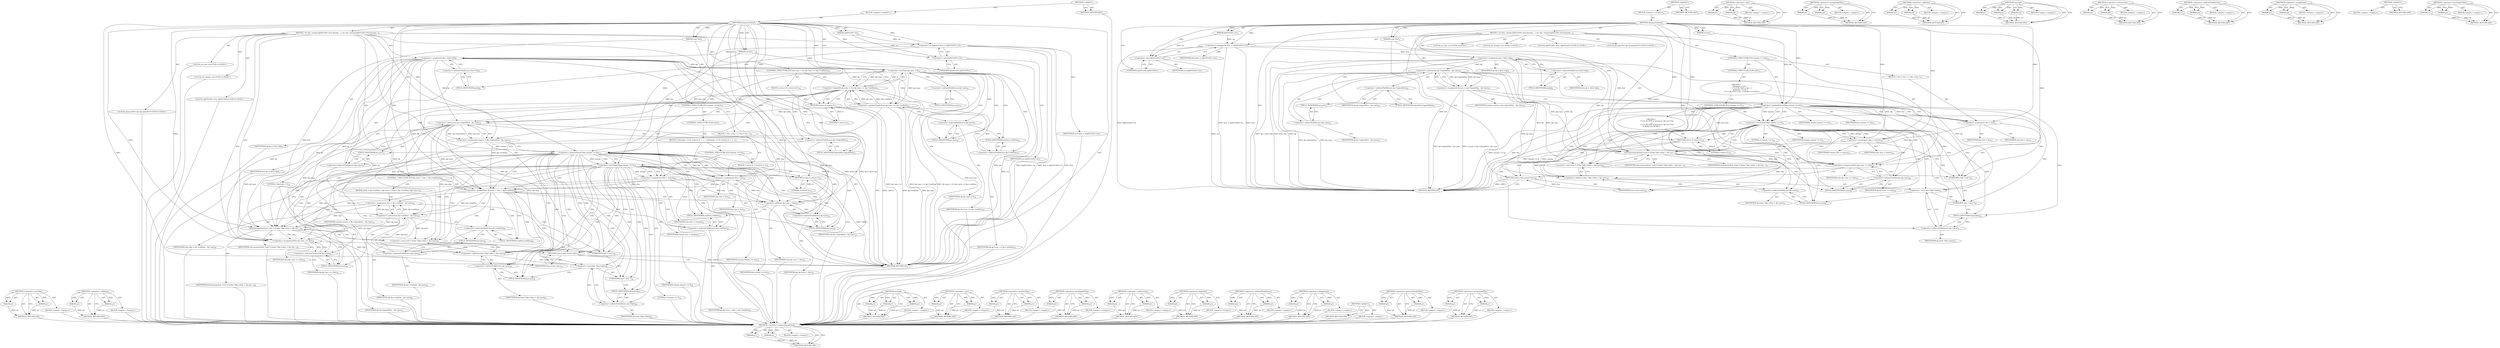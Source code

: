 digraph "&lt;operator&gt;.assignmentPlus" {
vulnerable_122 [label=<(METHOD,&lt;operator&gt;.greaterEqualsThan)>];
vulnerable_123 [label=<(PARAM,p1)>];
vulnerable_124 [label=<(PARAM,p2)>];
vulnerable_125 [label=<(BLOCK,&lt;empty&gt;,&lt;empty&gt;)>];
vulnerable_126 [label=<(METHOD_RETURN,ANY)>];
vulnerable_6 [label=<(METHOD,&lt;global&gt;)<SUB>1</SUB>>];
vulnerable_7 [label=<(BLOCK,&lt;empty&gt;,&lt;empty&gt;)<SUB>1</SUB>>];
vulnerable_8 [label=<(METHOD,dynamicGetbuf)<SUB>1</SUB>>];
vulnerable_9 [label=<(PARAM,gdIOCtxPtr ctx)<SUB>1</SUB>>];
vulnerable_10 [label=<(PARAM,void *buf)<SUB>1</SUB>>];
vulnerable_11 [label=<(PARAM,int len)<SUB>1</SUB>>];
vulnerable_12 [label=<(BLOCK,{
 	int rlen, remain;
	dpIOCtxPtr dctx;
	dynami...,{
 	int rlen, remain;
	dpIOCtxPtr dctx;
	dynami...)<SUB>2</SUB>>];
vulnerable_13 [label="<(LOCAL,int rlen: int)<SUB>3</SUB>>"];
vulnerable_14 [label="<(LOCAL,int remain: int)<SUB>3</SUB>>"];
vulnerable_15 [label="<(LOCAL,dpIOCtxPtr dctx: dpIOCtxPtr)<SUB>4</SUB>>"];
vulnerable_16 [label="<(LOCAL,dynamicPtr* dp: dynamicPtr*)<SUB>5</SUB>>"];
vulnerable_17 [label=<(&lt;operator&gt;.assignment,dctx = (dpIOCtxPtr) ctx)<SUB>7</SUB>>];
vulnerable_18 [label=<(IDENTIFIER,dctx,dctx = (dpIOCtxPtr) ctx)<SUB>7</SUB>>];
vulnerable_19 [label=<(&lt;operator&gt;.cast,(dpIOCtxPtr) ctx)<SUB>7</SUB>>];
vulnerable_20 [label=<(UNKNOWN,dpIOCtxPtr,dpIOCtxPtr)<SUB>7</SUB>>];
vulnerable_21 [label=<(IDENTIFIER,ctx,(dpIOCtxPtr) ctx)<SUB>7</SUB>>];
vulnerable_22 [label=<(&lt;operator&gt;.assignment,dp = dctx-&gt;dp)<SUB>8</SUB>>];
vulnerable_23 [label=<(IDENTIFIER,dp,dp = dctx-&gt;dp)<SUB>8</SUB>>];
vulnerable_24 [label=<(&lt;operator&gt;.indirectFieldAccess,dctx-&gt;dp)<SUB>8</SUB>>];
vulnerable_25 [label=<(IDENTIFIER,dctx,dp = dctx-&gt;dp)<SUB>8</SUB>>];
vulnerable_26 [label=<(FIELD_IDENTIFIER,dp,dp)<SUB>8</SUB>>];
vulnerable_27 [label=<(&lt;operator&gt;.assignment,remain = dp-&gt;logicalSize - dp-&gt;pos)<SUB>10</SUB>>];
vulnerable_28 [label=<(IDENTIFIER,remain,remain = dp-&gt;logicalSize - dp-&gt;pos)<SUB>10</SUB>>];
vulnerable_29 [label=<(&lt;operator&gt;.subtraction,dp-&gt;logicalSize - dp-&gt;pos)<SUB>10</SUB>>];
vulnerable_30 [label=<(&lt;operator&gt;.indirectFieldAccess,dp-&gt;logicalSize)<SUB>10</SUB>>];
vulnerable_31 [label=<(IDENTIFIER,dp,dp-&gt;logicalSize - dp-&gt;pos)<SUB>10</SUB>>];
vulnerable_32 [label=<(FIELD_IDENTIFIER,logicalSize,logicalSize)<SUB>10</SUB>>];
vulnerable_33 [label=<(&lt;operator&gt;.indirectFieldAccess,dp-&gt;pos)<SUB>10</SUB>>];
vulnerable_34 [label=<(IDENTIFIER,dp,dp-&gt;logicalSize - dp-&gt;pos)<SUB>10</SUB>>];
vulnerable_35 [label=<(FIELD_IDENTIFIER,pos,pos)<SUB>10</SUB>>];
vulnerable_36 [label=<(CONTROL_STRUCTURE,IF,if (remain &gt;= len))<SUB>11</SUB>>];
vulnerable_37 [label=<(&lt;operator&gt;.greaterEqualsThan,remain &gt;= len)<SUB>11</SUB>>];
vulnerable_38 [label=<(IDENTIFIER,remain,remain &gt;= len)<SUB>11</SUB>>];
vulnerable_39 [label=<(IDENTIFIER,len,remain &gt;= len)<SUB>11</SUB>>];
vulnerable_40 [label=<(BLOCK,{
 		rlen = len;
 	},{
 		rlen = len;
 	})<SUB>11</SUB>>];
vulnerable_41 [label=<(&lt;operator&gt;.assignment,rlen = len)<SUB>12</SUB>>];
vulnerable_42 [label=<(IDENTIFIER,rlen,rlen = len)<SUB>12</SUB>>];
vulnerable_43 [label=<(IDENTIFIER,len,rlen = len)<SUB>12</SUB>>];
vulnerable_44 [label=<(CONTROL_STRUCTURE,ELSE,else)<SUB>13</SUB>>];
vulnerable_45 [label="<(BLOCK,{
 		if(remain &lt;= 0) {
			/* 2.0.34: EOF is inc...,{
 		if(remain &lt;= 0) {
			/* 2.0.34: EOF is inc...)<SUB>13</SUB>>"];
vulnerable_46 [label=<(CONTROL_STRUCTURE,IF,if (remain &lt;= 0))<SUB>14</SUB>>];
vulnerable_47 [label=<(&lt;operator&gt;.lessEqualsThan,remain &lt;= 0)<SUB>14</SUB>>];
vulnerable_48 [label=<(IDENTIFIER,remain,remain &lt;= 0)<SUB>14</SUB>>];
vulnerable_49 [label=<(LITERAL,0,remain &lt;= 0)<SUB>14</SUB>>];
vulnerable_50 [label="<(BLOCK,{
			/* 2.0.34: EOF is incorrect. We use 0 for
...,{
			/* 2.0.34: EOF is incorrect. We use 0 for
...)<SUB>14</SUB>>"];
vulnerable_51 [label=<(RETURN,return 0;,return 0;)<SUB>19</SUB>>];
vulnerable_52 [label=<(LITERAL,0,return 0;)<SUB>19</SUB>>];
vulnerable_53 [label=<(&lt;operator&gt;.assignment,rlen = remain)<SUB>22</SUB>>];
vulnerable_54 [label=<(IDENTIFIER,rlen,rlen = remain)<SUB>22</SUB>>];
vulnerable_55 [label=<(IDENTIFIER,remain,rlen = remain)<SUB>22</SUB>>];
vulnerable_56 [label=<(memcpy,memcpy(buf, (void *) ((char *)dp-&gt;data + dp-&gt;po...)<SUB>25</SUB>>];
vulnerable_57 [label=<(IDENTIFIER,buf,memcpy(buf, (void *) ((char *)dp-&gt;data + dp-&gt;po...)<SUB>25</SUB>>];
vulnerable_58 [label=<(&lt;operator&gt;.cast,(void *) ((char *)dp-&gt;data + dp-&gt;pos))<SUB>25</SUB>>];
vulnerable_59 [label=<(UNKNOWN,void *,void *)<SUB>25</SUB>>];
vulnerable_60 [label=<(&lt;operator&gt;.addition,(char *)dp-&gt;data + dp-&gt;pos)<SUB>25</SUB>>];
vulnerable_61 [label=<(&lt;operator&gt;.cast,(char *)dp-&gt;data)<SUB>25</SUB>>];
vulnerable_62 [label=<(UNKNOWN,char *,char *)<SUB>25</SUB>>];
vulnerable_63 [label=<(&lt;operator&gt;.indirectFieldAccess,dp-&gt;data)<SUB>25</SUB>>];
vulnerable_64 [label=<(IDENTIFIER,dp,(char *)dp-&gt;data)<SUB>25</SUB>>];
vulnerable_65 [label=<(FIELD_IDENTIFIER,data,data)<SUB>25</SUB>>];
vulnerable_66 [label=<(&lt;operator&gt;.indirectFieldAccess,dp-&gt;pos)<SUB>25</SUB>>];
vulnerable_67 [label=<(IDENTIFIER,dp,(char *)dp-&gt;data + dp-&gt;pos)<SUB>25</SUB>>];
vulnerable_68 [label=<(FIELD_IDENTIFIER,pos,pos)<SUB>25</SUB>>];
vulnerable_69 [label=<(IDENTIFIER,rlen,memcpy(buf, (void *) ((char *)dp-&gt;data + dp-&gt;po...)<SUB>25</SUB>>];
vulnerable_70 [label=<(&lt;operator&gt;.assignmentPlus,dp-&gt;pos += rlen)<SUB>26</SUB>>];
vulnerable_71 [label=<(&lt;operator&gt;.indirectFieldAccess,dp-&gt;pos)<SUB>26</SUB>>];
vulnerable_72 [label=<(IDENTIFIER,dp,dp-&gt;pos += rlen)<SUB>26</SUB>>];
vulnerable_73 [label=<(FIELD_IDENTIFIER,pos,pos)<SUB>26</SUB>>];
vulnerable_74 [label=<(IDENTIFIER,rlen,dp-&gt;pos += rlen)<SUB>26</SUB>>];
vulnerable_75 [label=<(RETURN,return rlen;,return rlen;)<SUB>28</SUB>>];
vulnerable_76 [label=<(IDENTIFIER,rlen,return rlen;)<SUB>28</SUB>>];
vulnerable_77 [label=<(METHOD_RETURN,int)<SUB>1</SUB>>];
vulnerable_79 [label=<(METHOD_RETURN,ANY)<SUB>1</SUB>>];
vulnerable_107 [label=<(METHOD,&lt;operator&gt;.cast)>];
vulnerable_108 [label=<(PARAM,p1)>];
vulnerable_109 [label=<(PARAM,p2)>];
vulnerable_110 [label=<(BLOCK,&lt;empty&gt;,&lt;empty&gt;)>];
vulnerable_111 [label=<(METHOD_RETURN,ANY)>];
vulnerable_143 [label=<(METHOD,&lt;operator&gt;.assignmentPlus)>];
vulnerable_144 [label=<(PARAM,p1)>];
vulnerable_145 [label=<(PARAM,p2)>];
vulnerable_146 [label=<(BLOCK,&lt;empty&gt;,&lt;empty&gt;)>];
vulnerable_147 [label=<(METHOD_RETURN,ANY)>];
vulnerable_138 [label=<(METHOD,&lt;operator&gt;.addition)>];
vulnerable_139 [label=<(PARAM,p1)>];
vulnerable_140 [label=<(PARAM,p2)>];
vulnerable_141 [label=<(BLOCK,&lt;empty&gt;,&lt;empty&gt;)>];
vulnerable_142 [label=<(METHOD_RETURN,ANY)>];
vulnerable_132 [label=<(METHOD,memcpy)>];
vulnerable_133 [label=<(PARAM,p1)>];
vulnerable_134 [label=<(PARAM,p2)>];
vulnerable_135 [label=<(PARAM,p3)>];
vulnerable_136 [label=<(BLOCK,&lt;empty&gt;,&lt;empty&gt;)>];
vulnerable_137 [label=<(METHOD_RETURN,ANY)>];
vulnerable_117 [label=<(METHOD,&lt;operator&gt;.subtraction)>];
vulnerable_118 [label=<(PARAM,p1)>];
vulnerable_119 [label=<(PARAM,p2)>];
vulnerable_120 [label=<(BLOCK,&lt;empty&gt;,&lt;empty&gt;)>];
vulnerable_121 [label=<(METHOD_RETURN,ANY)>];
vulnerable_112 [label=<(METHOD,&lt;operator&gt;.indirectFieldAccess)>];
vulnerable_113 [label=<(PARAM,p1)>];
vulnerable_114 [label=<(PARAM,p2)>];
vulnerable_115 [label=<(BLOCK,&lt;empty&gt;,&lt;empty&gt;)>];
vulnerable_116 [label=<(METHOD_RETURN,ANY)>];
vulnerable_102 [label=<(METHOD,&lt;operator&gt;.assignment)>];
vulnerable_103 [label=<(PARAM,p1)>];
vulnerable_104 [label=<(PARAM,p2)>];
vulnerable_105 [label=<(BLOCK,&lt;empty&gt;,&lt;empty&gt;)>];
vulnerable_106 [label=<(METHOD_RETURN,ANY)>];
vulnerable_96 [label=<(METHOD,&lt;global&gt;)<SUB>1</SUB>>];
vulnerable_97 [label=<(BLOCK,&lt;empty&gt;,&lt;empty&gt;)>];
vulnerable_98 [label=<(METHOD_RETURN,ANY)>];
vulnerable_127 [label=<(METHOD,&lt;operator&gt;.lessEqualsThan)>];
vulnerable_128 [label=<(PARAM,p1)>];
vulnerable_129 [label=<(PARAM,p2)>];
vulnerable_130 [label=<(BLOCK,&lt;empty&gt;,&lt;empty&gt;)>];
vulnerable_131 [label=<(METHOD_RETURN,ANY)>];
fixed_159 [label=<(METHOD,&lt;operator&gt;.lessThan)>];
fixed_160 [label=<(PARAM,p1)>];
fixed_161 [label=<(PARAM,p2)>];
fixed_162 [label=<(BLOCK,&lt;empty&gt;,&lt;empty&gt;)>];
fixed_163 [label=<(METHOD_RETURN,ANY)>];
fixed_184 [label=<(METHOD,&lt;operator&gt;.addition)>];
fixed_185 [label=<(PARAM,p1)>];
fixed_186 [label=<(PARAM,p2)>];
fixed_187 [label=<(BLOCK,&lt;empty&gt;,&lt;empty&gt;)>];
fixed_188 [label=<(METHOD_RETURN,ANY)>];
fixed_6 [label=<(METHOD,&lt;global&gt;)<SUB>1</SUB>>];
fixed_7 [label=<(BLOCK,&lt;empty&gt;,&lt;empty&gt;)<SUB>1</SUB>>];
fixed_8 [label=<(METHOD,dynamicGetbuf)<SUB>1</SUB>>];
fixed_9 [label=<(PARAM,gdIOCtxPtr ctx)<SUB>1</SUB>>];
fixed_10 [label=<(PARAM,void *buf)<SUB>1</SUB>>];
fixed_11 [label=<(PARAM,int len)<SUB>1</SUB>>];
fixed_12 [label=<(BLOCK,{
 	int rlen, remain;
	dpIOCtxPtr dctx;
	dynami...,{
 	int rlen, remain;
	dpIOCtxPtr dctx;
	dynami...)<SUB>2</SUB>>];
fixed_13 [label="<(LOCAL,int rlen: int)<SUB>3</SUB>>"];
fixed_14 [label="<(LOCAL,int remain: int)<SUB>3</SUB>>"];
fixed_15 [label="<(LOCAL,dpIOCtxPtr dctx: dpIOCtxPtr)<SUB>4</SUB>>"];
fixed_16 [label="<(LOCAL,dynamicPtr* dp: dynamicPtr*)<SUB>5</SUB>>"];
fixed_17 [label=<(&lt;operator&gt;.assignment,dctx = (dpIOCtxPtr) ctx)<SUB>7</SUB>>];
fixed_18 [label=<(IDENTIFIER,dctx,dctx = (dpIOCtxPtr) ctx)<SUB>7</SUB>>];
fixed_19 [label=<(&lt;operator&gt;.cast,(dpIOCtxPtr) ctx)<SUB>7</SUB>>];
fixed_20 [label=<(UNKNOWN,dpIOCtxPtr,dpIOCtxPtr)<SUB>7</SUB>>];
fixed_21 [label=<(IDENTIFIER,ctx,(dpIOCtxPtr) ctx)<SUB>7</SUB>>];
fixed_22 [label=<(&lt;operator&gt;.assignment,dp = dctx-&gt;dp)<SUB>8</SUB>>];
fixed_23 [label=<(IDENTIFIER,dp,dp = dctx-&gt;dp)<SUB>8</SUB>>];
fixed_24 [label=<(&lt;operator&gt;.indirectFieldAccess,dctx-&gt;dp)<SUB>8</SUB>>];
fixed_25 [label=<(IDENTIFIER,dctx,dp = dctx-&gt;dp)<SUB>8</SUB>>];
fixed_26 [label=<(FIELD_IDENTIFIER,dp,dp)<SUB>8</SUB>>];
fixed_27 [label=<(CONTROL_STRUCTURE,IF,if (dp-&gt;pos &lt; 0 || dp-&gt;pos &gt;= dp-&gt;realSize))<SUB>10</SUB>>];
fixed_28 [label=<(&lt;operator&gt;.logicalOr,dp-&gt;pos &lt; 0 || dp-&gt;pos &gt;= dp-&gt;realSize)<SUB>10</SUB>>];
fixed_29 [label=<(&lt;operator&gt;.lessThan,dp-&gt;pos &lt; 0)<SUB>10</SUB>>];
fixed_30 [label=<(&lt;operator&gt;.indirectFieldAccess,dp-&gt;pos)<SUB>10</SUB>>];
fixed_31 [label=<(IDENTIFIER,dp,dp-&gt;pos &lt; 0)<SUB>10</SUB>>];
fixed_32 [label=<(FIELD_IDENTIFIER,pos,pos)<SUB>10</SUB>>];
fixed_33 [label=<(LITERAL,0,dp-&gt;pos &lt; 0)<SUB>10</SUB>>];
fixed_34 [label=<(&lt;operator&gt;.greaterEqualsThan,dp-&gt;pos &gt;= dp-&gt;realSize)<SUB>10</SUB>>];
fixed_35 [label=<(&lt;operator&gt;.indirectFieldAccess,dp-&gt;pos)<SUB>10</SUB>>];
fixed_36 [label=<(IDENTIFIER,dp,dp-&gt;pos &gt;= dp-&gt;realSize)<SUB>10</SUB>>];
fixed_37 [label=<(FIELD_IDENTIFIER,pos,pos)<SUB>10</SUB>>];
fixed_38 [label=<(&lt;operator&gt;.indirectFieldAccess,dp-&gt;realSize)<SUB>10</SUB>>];
fixed_39 [label=<(IDENTIFIER,dp,dp-&gt;pos &gt;= dp-&gt;realSize)<SUB>10</SUB>>];
fixed_40 [label=<(FIELD_IDENTIFIER,realSize,realSize)<SUB>10</SUB>>];
fixed_41 [label=<(BLOCK,{
		return 0;
	},{
		return 0;
	})<SUB>10</SUB>>];
fixed_42 [label=<(RETURN,return 0;,return 0;)<SUB>11</SUB>>];
fixed_43 [label=<(LITERAL,0,return 0;)<SUB>11</SUB>>];
fixed_44 [label=<(&lt;operator&gt;.assignment,remain = dp-&gt;logicalSize - dp-&gt;pos)<SUB>14</SUB>>];
fixed_45 [label=<(IDENTIFIER,remain,remain = dp-&gt;logicalSize - dp-&gt;pos)<SUB>14</SUB>>];
fixed_46 [label=<(&lt;operator&gt;.subtraction,dp-&gt;logicalSize - dp-&gt;pos)<SUB>14</SUB>>];
fixed_47 [label=<(&lt;operator&gt;.indirectFieldAccess,dp-&gt;logicalSize)<SUB>14</SUB>>];
fixed_48 [label=<(IDENTIFIER,dp,dp-&gt;logicalSize - dp-&gt;pos)<SUB>14</SUB>>];
fixed_49 [label=<(FIELD_IDENTIFIER,logicalSize,logicalSize)<SUB>14</SUB>>];
fixed_50 [label=<(&lt;operator&gt;.indirectFieldAccess,dp-&gt;pos)<SUB>14</SUB>>];
fixed_51 [label=<(IDENTIFIER,dp,dp-&gt;logicalSize - dp-&gt;pos)<SUB>14</SUB>>];
fixed_52 [label=<(FIELD_IDENTIFIER,pos,pos)<SUB>14</SUB>>];
fixed_53 [label=<(CONTROL_STRUCTURE,IF,if (remain &gt;= len))<SUB>15</SUB>>];
fixed_54 [label=<(&lt;operator&gt;.greaterEqualsThan,remain &gt;= len)<SUB>15</SUB>>];
fixed_55 [label=<(IDENTIFIER,remain,remain &gt;= len)<SUB>15</SUB>>];
fixed_56 [label=<(IDENTIFIER,len,remain &gt;= len)<SUB>15</SUB>>];
fixed_57 [label=<(BLOCK,{
 		rlen = len;
 	},{
 		rlen = len;
 	})<SUB>15</SUB>>];
fixed_58 [label=<(&lt;operator&gt;.assignment,rlen = len)<SUB>16</SUB>>];
fixed_59 [label=<(IDENTIFIER,rlen,rlen = len)<SUB>16</SUB>>];
fixed_60 [label=<(IDENTIFIER,len,rlen = len)<SUB>16</SUB>>];
fixed_61 [label=<(CONTROL_STRUCTURE,ELSE,else)<SUB>17</SUB>>];
fixed_62 [label=<(BLOCK,{
 		if(remain &lt;= 0) {
			return 0;
 		}
 
 		r...,{
 		if(remain &lt;= 0) {
			return 0;
 		}
 
 		r...)<SUB>17</SUB>>];
fixed_63 [label=<(CONTROL_STRUCTURE,IF,if (remain &lt;= 0))<SUB>18</SUB>>];
fixed_64 [label=<(&lt;operator&gt;.lessEqualsThan,remain &lt;= 0)<SUB>18</SUB>>];
fixed_65 [label=<(IDENTIFIER,remain,remain &lt;= 0)<SUB>18</SUB>>];
fixed_66 [label=<(LITERAL,0,remain &lt;= 0)<SUB>18</SUB>>];
fixed_67 [label=<(BLOCK,{
			return 0;
 		},{
			return 0;
 		})<SUB>18</SUB>>];
fixed_68 [label=<(RETURN,return 0;,return 0;)<SUB>19</SUB>>];
fixed_69 [label=<(LITERAL,0,return 0;)<SUB>19</SUB>>];
fixed_70 [label=<(&lt;operator&gt;.assignment,rlen = remain)<SUB>22</SUB>>];
fixed_71 [label=<(IDENTIFIER,rlen,rlen = remain)<SUB>22</SUB>>];
fixed_72 [label=<(IDENTIFIER,remain,rlen = remain)<SUB>22</SUB>>];
fixed_73 [label=<(CONTROL_STRUCTURE,IF,if (dp-&gt;pos + rlen &gt; dp-&gt;realSize))<SUB>25</SUB>>];
fixed_74 [label=<(&lt;operator&gt;.greaterThan,dp-&gt;pos + rlen &gt; dp-&gt;realSize)<SUB>25</SUB>>];
fixed_75 [label=<(&lt;operator&gt;.addition,dp-&gt;pos + rlen)<SUB>25</SUB>>];
fixed_76 [label=<(&lt;operator&gt;.indirectFieldAccess,dp-&gt;pos)<SUB>25</SUB>>];
fixed_77 [label=<(IDENTIFIER,dp,dp-&gt;pos + rlen)<SUB>25</SUB>>];
fixed_78 [label=<(FIELD_IDENTIFIER,pos,pos)<SUB>25</SUB>>];
fixed_79 [label=<(IDENTIFIER,rlen,dp-&gt;pos + rlen)<SUB>25</SUB>>];
fixed_80 [label=<(&lt;operator&gt;.indirectFieldAccess,dp-&gt;realSize)<SUB>25</SUB>>];
fixed_81 [label=<(IDENTIFIER,dp,dp-&gt;pos + rlen &gt; dp-&gt;realSize)<SUB>25</SUB>>];
fixed_82 [label=<(FIELD_IDENTIFIER,realSize,realSize)<SUB>25</SUB>>];
fixed_83 [label=<(BLOCK,{
		rlen = dp-&gt;realSize - dp-&gt;pos;
	},{
		rlen = dp-&gt;realSize - dp-&gt;pos;
	})<SUB>25</SUB>>];
fixed_84 [label=<(&lt;operator&gt;.assignment,rlen = dp-&gt;realSize - dp-&gt;pos)<SUB>26</SUB>>];
fixed_85 [label=<(IDENTIFIER,rlen,rlen = dp-&gt;realSize - dp-&gt;pos)<SUB>26</SUB>>];
fixed_86 [label=<(&lt;operator&gt;.subtraction,dp-&gt;realSize - dp-&gt;pos)<SUB>26</SUB>>];
fixed_87 [label=<(&lt;operator&gt;.indirectFieldAccess,dp-&gt;realSize)<SUB>26</SUB>>];
fixed_88 [label=<(IDENTIFIER,dp,dp-&gt;realSize - dp-&gt;pos)<SUB>26</SUB>>];
fixed_89 [label=<(FIELD_IDENTIFIER,realSize,realSize)<SUB>26</SUB>>];
fixed_90 [label=<(&lt;operator&gt;.indirectFieldAccess,dp-&gt;pos)<SUB>26</SUB>>];
fixed_91 [label=<(IDENTIFIER,dp,dp-&gt;realSize - dp-&gt;pos)<SUB>26</SUB>>];
fixed_92 [label=<(FIELD_IDENTIFIER,pos,pos)<SUB>26</SUB>>];
fixed_93 [label=<(memcpy,memcpy(buf, (void *) ((char *)dp-&gt;data + dp-&gt;po...)<SUB>29</SUB>>];
fixed_94 [label=<(IDENTIFIER,buf,memcpy(buf, (void *) ((char *)dp-&gt;data + dp-&gt;po...)<SUB>29</SUB>>];
fixed_95 [label=<(&lt;operator&gt;.cast,(void *) ((char *)dp-&gt;data + dp-&gt;pos))<SUB>29</SUB>>];
fixed_96 [label=<(UNKNOWN,void *,void *)<SUB>29</SUB>>];
fixed_97 [label=<(&lt;operator&gt;.addition,(char *)dp-&gt;data + dp-&gt;pos)<SUB>29</SUB>>];
fixed_98 [label=<(&lt;operator&gt;.cast,(char *)dp-&gt;data)<SUB>29</SUB>>];
fixed_99 [label=<(UNKNOWN,char *,char *)<SUB>29</SUB>>];
fixed_100 [label=<(&lt;operator&gt;.indirectFieldAccess,dp-&gt;data)<SUB>29</SUB>>];
fixed_101 [label=<(IDENTIFIER,dp,(char *)dp-&gt;data)<SUB>29</SUB>>];
fixed_102 [label=<(FIELD_IDENTIFIER,data,data)<SUB>29</SUB>>];
fixed_103 [label=<(&lt;operator&gt;.indirectFieldAccess,dp-&gt;pos)<SUB>29</SUB>>];
fixed_104 [label=<(IDENTIFIER,dp,(char *)dp-&gt;data + dp-&gt;pos)<SUB>29</SUB>>];
fixed_105 [label=<(FIELD_IDENTIFIER,pos,pos)<SUB>29</SUB>>];
fixed_106 [label=<(IDENTIFIER,rlen,memcpy(buf, (void *) ((char *)dp-&gt;data + dp-&gt;po...)<SUB>29</SUB>>];
fixed_107 [label=<(&lt;operator&gt;.assignmentPlus,dp-&gt;pos += rlen)<SUB>30</SUB>>];
fixed_108 [label=<(&lt;operator&gt;.indirectFieldAccess,dp-&gt;pos)<SUB>30</SUB>>];
fixed_109 [label=<(IDENTIFIER,dp,dp-&gt;pos += rlen)<SUB>30</SUB>>];
fixed_110 [label=<(FIELD_IDENTIFIER,pos,pos)<SUB>30</SUB>>];
fixed_111 [label=<(IDENTIFIER,rlen,dp-&gt;pos += rlen)<SUB>30</SUB>>];
fixed_112 [label=<(RETURN,return rlen;,return rlen;)<SUB>32</SUB>>];
fixed_113 [label=<(IDENTIFIER,rlen,return rlen;)<SUB>32</SUB>>];
fixed_114 [label=<(METHOD_RETURN,int)<SUB>1</SUB>>];
fixed_116 [label=<(METHOD_RETURN,ANY)<SUB>1</SUB>>];
fixed_189 [label=<(METHOD,memcpy)>];
fixed_190 [label=<(PARAM,p1)>];
fixed_191 [label=<(PARAM,p2)>];
fixed_192 [label=<(PARAM,p3)>];
fixed_193 [label=<(BLOCK,&lt;empty&gt;,&lt;empty&gt;)>];
fixed_194 [label=<(METHOD_RETURN,ANY)>];
fixed_144 [label=<(METHOD,&lt;operator&gt;.cast)>];
fixed_145 [label=<(PARAM,p1)>];
fixed_146 [label=<(PARAM,p2)>];
fixed_147 [label=<(BLOCK,&lt;empty&gt;,&lt;empty&gt;)>];
fixed_148 [label=<(METHOD_RETURN,ANY)>];
fixed_179 [label=<(METHOD,&lt;operator&gt;.greaterThan)>];
fixed_180 [label=<(PARAM,p1)>];
fixed_181 [label=<(PARAM,p2)>];
fixed_182 [label=<(BLOCK,&lt;empty&gt;,&lt;empty&gt;)>];
fixed_183 [label=<(METHOD_RETURN,ANY)>];
fixed_174 [label=<(METHOD,&lt;operator&gt;.lessEqualsThan)>];
fixed_175 [label=<(PARAM,p1)>];
fixed_176 [label=<(PARAM,p2)>];
fixed_177 [label=<(BLOCK,&lt;empty&gt;,&lt;empty&gt;)>];
fixed_178 [label=<(METHOD_RETURN,ANY)>];
fixed_169 [label=<(METHOD,&lt;operator&gt;.subtraction)>];
fixed_170 [label=<(PARAM,p1)>];
fixed_171 [label=<(PARAM,p2)>];
fixed_172 [label=<(BLOCK,&lt;empty&gt;,&lt;empty&gt;)>];
fixed_173 [label=<(METHOD_RETURN,ANY)>];
fixed_154 [label=<(METHOD,&lt;operator&gt;.logicalOr)>];
fixed_155 [label=<(PARAM,p1)>];
fixed_156 [label=<(PARAM,p2)>];
fixed_157 [label=<(BLOCK,&lt;empty&gt;,&lt;empty&gt;)>];
fixed_158 [label=<(METHOD_RETURN,ANY)>];
fixed_149 [label=<(METHOD,&lt;operator&gt;.indirectFieldAccess)>];
fixed_150 [label=<(PARAM,p1)>];
fixed_151 [label=<(PARAM,p2)>];
fixed_152 [label=<(BLOCK,&lt;empty&gt;,&lt;empty&gt;)>];
fixed_153 [label=<(METHOD_RETURN,ANY)>];
fixed_139 [label=<(METHOD,&lt;operator&gt;.assignment)>];
fixed_140 [label=<(PARAM,p1)>];
fixed_141 [label=<(PARAM,p2)>];
fixed_142 [label=<(BLOCK,&lt;empty&gt;,&lt;empty&gt;)>];
fixed_143 [label=<(METHOD_RETURN,ANY)>];
fixed_133 [label=<(METHOD,&lt;global&gt;)<SUB>1</SUB>>];
fixed_134 [label=<(BLOCK,&lt;empty&gt;,&lt;empty&gt;)>];
fixed_135 [label=<(METHOD_RETURN,ANY)>];
fixed_164 [label=<(METHOD,&lt;operator&gt;.greaterEqualsThan)>];
fixed_165 [label=<(PARAM,p1)>];
fixed_166 [label=<(PARAM,p2)>];
fixed_167 [label=<(BLOCK,&lt;empty&gt;,&lt;empty&gt;)>];
fixed_168 [label=<(METHOD_RETURN,ANY)>];
fixed_195 [label=<(METHOD,&lt;operator&gt;.assignmentPlus)>];
fixed_196 [label=<(PARAM,p1)>];
fixed_197 [label=<(PARAM,p2)>];
fixed_198 [label=<(BLOCK,&lt;empty&gt;,&lt;empty&gt;)>];
fixed_199 [label=<(METHOD_RETURN,ANY)>];
vulnerable_122 -> vulnerable_123  [key=0, label="AST: "];
vulnerable_122 -> vulnerable_123  [key=1, label="DDG: "];
vulnerable_122 -> vulnerable_125  [key=0, label="AST: "];
vulnerable_122 -> vulnerable_124  [key=0, label="AST: "];
vulnerable_122 -> vulnerable_124  [key=1, label="DDG: "];
vulnerable_122 -> vulnerable_126  [key=0, label="AST: "];
vulnerable_122 -> vulnerable_126  [key=1, label="CFG: "];
vulnerable_123 -> vulnerable_126  [key=0, label="DDG: p1"];
vulnerable_124 -> vulnerable_126  [key=0, label="DDG: p2"];
vulnerable_6 -> vulnerable_7  [key=0, label="AST: "];
vulnerable_6 -> vulnerable_79  [key=0, label="AST: "];
vulnerable_6 -> vulnerable_79  [key=1, label="CFG: "];
vulnerable_7 -> vulnerable_8  [key=0, label="AST: "];
vulnerable_8 -> vulnerable_9  [key=0, label="AST: "];
vulnerable_8 -> vulnerable_9  [key=1, label="DDG: "];
vulnerable_8 -> vulnerable_10  [key=0, label="AST: "];
vulnerable_8 -> vulnerable_10  [key=1, label="DDG: "];
vulnerable_8 -> vulnerable_11  [key=0, label="AST: "];
vulnerable_8 -> vulnerable_11  [key=1, label="DDG: "];
vulnerable_8 -> vulnerable_12  [key=0, label="AST: "];
vulnerable_8 -> vulnerable_77  [key=0, label="AST: "];
vulnerable_8 -> vulnerable_20  [key=0, label="CFG: "];
vulnerable_8 -> vulnerable_17  [key=0, label="DDG: "];
vulnerable_8 -> vulnerable_70  [key=0, label="DDG: "];
vulnerable_8 -> vulnerable_56  [key=0, label="DDG: "];
vulnerable_8 -> vulnerable_76  [key=0, label="DDG: "];
vulnerable_8 -> vulnerable_19  [key=0, label="DDG: "];
vulnerable_8 -> vulnerable_37  [key=0, label="DDG: "];
vulnerable_8 -> vulnerable_41  [key=0, label="DDG: "];
vulnerable_8 -> vulnerable_53  [key=0, label="DDG: "];
vulnerable_8 -> vulnerable_47  [key=0, label="DDG: "];
vulnerable_8 -> vulnerable_51  [key=0, label="DDG: "];
vulnerable_8 -> vulnerable_52  [key=0, label="DDG: "];
vulnerable_9 -> vulnerable_17  [key=0, label="DDG: ctx"];
vulnerable_9 -> vulnerable_19  [key=0, label="DDG: ctx"];
vulnerable_10 -> vulnerable_77  [key=0, label="DDG: buf"];
vulnerable_10 -> vulnerable_56  [key=0, label="DDG: buf"];
vulnerable_11 -> vulnerable_37  [key=0, label="DDG: len"];
vulnerable_12 -> vulnerable_13  [key=0, label="AST: "];
vulnerable_12 -> vulnerable_14  [key=0, label="AST: "];
vulnerable_12 -> vulnerable_15  [key=0, label="AST: "];
vulnerable_12 -> vulnerable_16  [key=0, label="AST: "];
vulnerable_12 -> vulnerable_17  [key=0, label="AST: "];
vulnerable_12 -> vulnerable_22  [key=0, label="AST: "];
vulnerable_12 -> vulnerable_27  [key=0, label="AST: "];
vulnerable_12 -> vulnerable_36  [key=0, label="AST: "];
vulnerable_12 -> vulnerable_56  [key=0, label="AST: "];
vulnerable_12 -> vulnerable_70  [key=0, label="AST: "];
vulnerable_12 -> vulnerable_75  [key=0, label="AST: "];
vulnerable_17 -> vulnerable_18  [key=0, label="AST: "];
vulnerable_17 -> vulnerable_19  [key=0, label="AST: "];
vulnerable_17 -> vulnerable_26  [key=0, label="CFG: "];
vulnerable_17 -> vulnerable_77  [key=0, label="DDG: dctx"];
vulnerable_17 -> vulnerable_77  [key=1, label="DDG: (dpIOCtxPtr) ctx"];
vulnerable_17 -> vulnerable_77  [key=2, label="DDG: dctx = (dpIOCtxPtr) ctx"];
vulnerable_17 -> vulnerable_22  [key=0, label="DDG: dctx"];
vulnerable_19 -> vulnerable_20  [key=0, label="AST: "];
vulnerable_19 -> vulnerable_21  [key=0, label="AST: "];
vulnerable_19 -> vulnerable_17  [key=0, label="CFG: "];
vulnerable_19 -> vulnerable_77  [key=0, label="DDG: ctx"];
vulnerable_20 -> vulnerable_19  [key=0, label="CFG: "];
vulnerable_22 -> vulnerable_23  [key=0, label="AST: "];
vulnerable_22 -> vulnerable_24  [key=0, label="AST: "];
vulnerable_22 -> vulnerable_32  [key=0, label="CFG: "];
vulnerable_22 -> vulnerable_77  [key=0, label="DDG: dp"];
vulnerable_22 -> vulnerable_77  [key=1, label="DDG: dctx-&gt;dp"];
vulnerable_22 -> vulnerable_77  [key=2, label="DDG: dp = dctx-&gt;dp"];
vulnerable_22 -> vulnerable_56  [key=0, label="DDG: dp"];
vulnerable_22 -> vulnerable_70  [key=0, label="DDG: dp"];
vulnerable_22 -> vulnerable_29  [key=0, label="DDG: dp"];
vulnerable_22 -> vulnerable_58  [key=0, label="DDG: dp"];
vulnerable_22 -> vulnerable_60  [key=0, label="DDG: dp"];
vulnerable_22 -> vulnerable_61  [key=0, label="DDG: dp"];
vulnerable_24 -> vulnerable_25  [key=0, label="AST: "];
vulnerable_24 -> vulnerable_26  [key=0, label="AST: "];
vulnerable_24 -> vulnerable_22  [key=0, label="CFG: "];
vulnerable_26 -> vulnerable_24  [key=0, label="CFG: "];
vulnerable_27 -> vulnerable_28  [key=0, label="AST: "];
vulnerable_27 -> vulnerable_29  [key=0, label="AST: "];
vulnerable_27 -> vulnerable_37  [key=0, label="CFG: "];
vulnerable_27 -> vulnerable_37  [key=1, label="DDG: remain"];
vulnerable_27 -> vulnerable_77  [key=0, label="DDG: dp-&gt;logicalSize - dp-&gt;pos"];
vulnerable_27 -> vulnerable_77  [key=1, label="DDG: remain = dp-&gt;logicalSize - dp-&gt;pos"];
vulnerable_29 -> vulnerable_30  [key=0, label="AST: "];
vulnerable_29 -> vulnerable_33  [key=0, label="AST: "];
vulnerable_29 -> vulnerable_27  [key=0, label="CFG: "];
vulnerable_29 -> vulnerable_27  [key=1, label="DDG: dp-&gt;logicalSize"];
vulnerable_29 -> vulnerable_27  [key=2, label="DDG: dp-&gt;pos"];
vulnerable_29 -> vulnerable_77  [key=0, label="DDG: dp-&gt;logicalSize"];
vulnerable_29 -> vulnerable_77  [key=1, label="DDG: dp-&gt;pos"];
vulnerable_29 -> vulnerable_56  [key=0, label="DDG: dp-&gt;pos"];
vulnerable_29 -> vulnerable_70  [key=0, label="DDG: dp-&gt;pos"];
vulnerable_29 -> vulnerable_58  [key=0, label="DDG: dp-&gt;pos"];
vulnerable_29 -> vulnerable_60  [key=0, label="DDG: dp-&gt;pos"];
vulnerable_30 -> vulnerable_31  [key=0, label="AST: "];
vulnerable_30 -> vulnerable_32  [key=0, label="AST: "];
vulnerable_30 -> vulnerable_35  [key=0, label="CFG: "];
vulnerable_32 -> vulnerable_30  [key=0, label="CFG: "];
vulnerable_33 -> vulnerable_34  [key=0, label="AST: "];
vulnerable_33 -> vulnerable_35  [key=0, label="AST: "];
vulnerable_33 -> vulnerable_29  [key=0, label="CFG: "];
vulnerable_35 -> vulnerable_33  [key=0, label="CFG: "];
vulnerable_36 -> vulnerable_37  [key=0, label="AST: "];
vulnerable_36 -> vulnerable_40  [key=0, label="AST: "];
vulnerable_36 -> vulnerable_44  [key=0, label="AST: "];
vulnerable_37 -> vulnerable_38  [key=0, label="AST: "];
vulnerable_37 -> vulnerable_39  [key=0, label="AST: "];
vulnerable_37 -> vulnerable_41  [key=0, label="CFG: "];
vulnerable_37 -> vulnerable_41  [key=1, label="DDG: len"];
vulnerable_37 -> vulnerable_41  [key=2, label="CDG: "];
vulnerable_37 -> vulnerable_47  [key=0, label="CFG: "];
vulnerable_37 -> vulnerable_47  [key=1, label="DDG: remain"];
vulnerable_37 -> vulnerable_47  [key=2, label="CDG: "];
vulnerable_37 -> vulnerable_77  [key=0, label="DDG: len"];
vulnerable_37 -> vulnerable_77  [key=1, label="DDG: remain &gt;= len"];
vulnerable_37 -> vulnerable_58  [key=0, label="CDG: "];
vulnerable_37 -> vulnerable_68  [key=0, label="CDG: "];
vulnerable_37 -> vulnerable_60  [key=0, label="CDG: "];
vulnerable_37 -> vulnerable_73  [key=0, label="CDG: "];
vulnerable_37 -> vulnerable_61  [key=0, label="CDG: "];
vulnerable_37 -> vulnerable_66  [key=0, label="CDG: "];
vulnerable_37 -> vulnerable_71  [key=0, label="CDG: "];
vulnerable_37 -> vulnerable_75  [key=0, label="CDG: "];
vulnerable_37 -> vulnerable_56  [key=0, label="CDG: "];
vulnerable_37 -> vulnerable_70  [key=0, label="CDG: "];
vulnerable_37 -> vulnerable_63  [key=0, label="CDG: "];
vulnerable_37 -> vulnerable_65  [key=0, label="CDG: "];
vulnerable_37 -> vulnerable_59  [key=0, label="CDG: "];
vulnerable_37 -> vulnerable_62  [key=0, label="CDG: "];
vulnerable_40 -> vulnerable_41  [key=0, label="AST: "];
vulnerable_41 -> vulnerable_42  [key=0, label="AST: "];
vulnerable_41 -> vulnerable_43  [key=0, label="AST: "];
vulnerable_41 -> vulnerable_59  [key=0, label="CFG: "];
vulnerable_41 -> vulnerable_56  [key=0, label="DDG: rlen"];
vulnerable_44 -> vulnerable_45  [key=0, label="AST: "];
vulnerable_45 -> vulnerable_46  [key=0, label="AST: "];
vulnerable_45 -> vulnerable_53  [key=0, label="AST: "];
vulnerable_46 -> vulnerable_47  [key=0, label="AST: "];
vulnerable_46 -> vulnerable_50  [key=0, label="AST: "];
vulnerable_47 -> vulnerable_48  [key=0, label="AST: "];
vulnerable_47 -> vulnerable_49  [key=0, label="AST: "];
vulnerable_47 -> vulnerable_51  [key=0, label="CFG: "];
vulnerable_47 -> vulnerable_51  [key=1, label="CDG: "];
vulnerable_47 -> vulnerable_53  [key=0, label="CFG: "];
vulnerable_47 -> vulnerable_53  [key=1, label="DDG: remain"];
vulnerable_47 -> vulnerable_53  [key=2, label="CDG: "];
vulnerable_47 -> vulnerable_77  [key=0, label="DDG: remain"];
vulnerable_47 -> vulnerable_77  [key=1, label="DDG: remain &lt;= 0"];
vulnerable_47 -> vulnerable_58  [key=0, label="CDG: "];
vulnerable_47 -> vulnerable_68  [key=0, label="CDG: "];
vulnerable_47 -> vulnerable_60  [key=0, label="CDG: "];
vulnerable_47 -> vulnerable_73  [key=0, label="CDG: "];
vulnerable_47 -> vulnerable_61  [key=0, label="CDG: "];
vulnerable_47 -> vulnerable_66  [key=0, label="CDG: "];
vulnerable_47 -> vulnerable_71  [key=0, label="CDG: "];
vulnerable_47 -> vulnerable_75  [key=0, label="CDG: "];
vulnerable_47 -> vulnerable_56  [key=0, label="CDG: "];
vulnerable_47 -> vulnerable_70  [key=0, label="CDG: "];
vulnerable_47 -> vulnerable_63  [key=0, label="CDG: "];
vulnerable_47 -> vulnerable_65  [key=0, label="CDG: "];
vulnerable_47 -> vulnerable_59  [key=0, label="CDG: "];
vulnerable_47 -> vulnerable_62  [key=0, label="CDG: "];
vulnerable_50 -> vulnerable_51  [key=0, label="AST: "];
vulnerable_51 -> vulnerable_52  [key=0, label="AST: "];
vulnerable_51 -> vulnerable_77  [key=0, label="CFG: "];
vulnerable_51 -> vulnerable_77  [key=1, label="DDG: &lt;RET&gt;"];
vulnerable_52 -> vulnerable_51  [key=0, label="DDG: 0"];
vulnerable_53 -> vulnerable_54  [key=0, label="AST: "];
vulnerable_53 -> vulnerable_55  [key=0, label="AST: "];
vulnerable_53 -> vulnerable_59  [key=0, label="CFG: "];
vulnerable_53 -> vulnerable_56  [key=0, label="DDG: rlen"];
vulnerable_56 -> vulnerable_57  [key=0, label="AST: "];
vulnerable_56 -> vulnerable_58  [key=0, label="AST: "];
vulnerable_56 -> vulnerable_69  [key=0, label="AST: "];
vulnerable_56 -> vulnerable_73  [key=0, label="CFG: "];
vulnerable_56 -> vulnerable_70  [key=0, label="DDG: rlen"];
vulnerable_56 -> vulnerable_76  [key=0, label="DDG: rlen"];
vulnerable_58 -> vulnerable_59  [key=0, label="AST: "];
vulnerable_58 -> vulnerable_60  [key=0, label="AST: "];
vulnerable_58 -> vulnerable_56  [key=0, label="CFG: "];
vulnerable_59 -> vulnerable_62  [key=0, label="CFG: "];
vulnerable_60 -> vulnerable_61  [key=0, label="AST: "];
vulnerable_60 -> vulnerable_66  [key=0, label="AST: "];
vulnerable_60 -> vulnerable_58  [key=0, label="CFG: "];
vulnerable_61 -> vulnerable_62  [key=0, label="AST: "];
vulnerable_61 -> vulnerable_63  [key=0, label="AST: "];
vulnerable_61 -> vulnerable_68  [key=0, label="CFG: "];
vulnerable_62 -> vulnerable_65  [key=0, label="CFG: "];
vulnerable_63 -> vulnerable_64  [key=0, label="AST: "];
vulnerable_63 -> vulnerable_65  [key=0, label="AST: "];
vulnerable_63 -> vulnerable_61  [key=0, label="CFG: "];
vulnerable_65 -> vulnerable_63  [key=0, label="CFG: "];
vulnerable_66 -> vulnerable_67  [key=0, label="AST: "];
vulnerable_66 -> vulnerable_68  [key=0, label="AST: "];
vulnerable_66 -> vulnerable_60  [key=0, label="CFG: "];
vulnerable_68 -> vulnerable_66  [key=0, label="CFG: "];
vulnerable_70 -> vulnerable_71  [key=0, label="AST: "];
vulnerable_70 -> vulnerable_74  [key=0, label="AST: "];
vulnerable_70 -> vulnerable_75  [key=0, label="CFG: "];
vulnerable_71 -> vulnerable_72  [key=0, label="AST: "];
vulnerable_71 -> vulnerable_73  [key=0, label="AST: "];
vulnerable_71 -> vulnerable_70  [key=0, label="CFG: "];
vulnerable_73 -> vulnerable_71  [key=0, label="CFG: "];
vulnerable_75 -> vulnerable_76  [key=0, label="AST: "];
vulnerable_75 -> vulnerable_77  [key=0, label="CFG: "];
vulnerable_75 -> vulnerable_77  [key=1, label="DDG: &lt;RET&gt;"];
vulnerable_76 -> vulnerable_75  [key=0, label="DDG: rlen"];
vulnerable_107 -> vulnerable_108  [key=0, label="AST: "];
vulnerable_107 -> vulnerable_108  [key=1, label="DDG: "];
vulnerable_107 -> vulnerable_110  [key=0, label="AST: "];
vulnerable_107 -> vulnerable_109  [key=0, label="AST: "];
vulnerable_107 -> vulnerable_109  [key=1, label="DDG: "];
vulnerable_107 -> vulnerable_111  [key=0, label="AST: "];
vulnerable_107 -> vulnerable_111  [key=1, label="CFG: "];
vulnerable_108 -> vulnerable_111  [key=0, label="DDG: p1"];
vulnerable_109 -> vulnerable_111  [key=0, label="DDG: p2"];
vulnerable_143 -> vulnerable_144  [key=0, label="AST: "];
vulnerable_143 -> vulnerable_144  [key=1, label="DDG: "];
vulnerable_143 -> vulnerable_146  [key=0, label="AST: "];
vulnerable_143 -> vulnerable_145  [key=0, label="AST: "];
vulnerable_143 -> vulnerable_145  [key=1, label="DDG: "];
vulnerable_143 -> vulnerable_147  [key=0, label="AST: "];
vulnerable_143 -> vulnerable_147  [key=1, label="CFG: "];
vulnerable_144 -> vulnerable_147  [key=0, label="DDG: p1"];
vulnerable_145 -> vulnerable_147  [key=0, label="DDG: p2"];
vulnerable_138 -> vulnerable_139  [key=0, label="AST: "];
vulnerable_138 -> vulnerable_139  [key=1, label="DDG: "];
vulnerable_138 -> vulnerable_141  [key=0, label="AST: "];
vulnerable_138 -> vulnerable_140  [key=0, label="AST: "];
vulnerable_138 -> vulnerable_140  [key=1, label="DDG: "];
vulnerable_138 -> vulnerable_142  [key=0, label="AST: "];
vulnerable_138 -> vulnerable_142  [key=1, label="CFG: "];
vulnerable_139 -> vulnerable_142  [key=0, label="DDG: p1"];
vulnerable_140 -> vulnerable_142  [key=0, label="DDG: p2"];
vulnerable_132 -> vulnerable_133  [key=0, label="AST: "];
vulnerable_132 -> vulnerable_133  [key=1, label="DDG: "];
vulnerable_132 -> vulnerable_136  [key=0, label="AST: "];
vulnerable_132 -> vulnerable_134  [key=0, label="AST: "];
vulnerable_132 -> vulnerable_134  [key=1, label="DDG: "];
vulnerable_132 -> vulnerable_137  [key=0, label="AST: "];
vulnerable_132 -> vulnerable_137  [key=1, label="CFG: "];
vulnerable_132 -> vulnerable_135  [key=0, label="AST: "];
vulnerable_132 -> vulnerable_135  [key=1, label="DDG: "];
vulnerable_133 -> vulnerable_137  [key=0, label="DDG: p1"];
vulnerable_134 -> vulnerable_137  [key=0, label="DDG: p2"];
vulnerable_135 -> vulnerable_137  [key=0, label="DDG: p3"];
vulnerable_117 -> vulnerable_118  [key=0, label="AST: "];
vulnerable_117 -> vulnerable_118  [key=1, label="DDG: "];
vulnerable_117 -> vulnerable_120  [key=0, label="AST: "];
vulnerable_117 -> vulnerable_119  [key=0, label="AST: "];
vulnerable_117 -> vulnerable_119  [key=1, label="DDG: "];
vulnerable_117 -> vulnerable_121  [key=0, label="AST: "];
vulnerable_117 -> vulnerable_121  [key=1, label="CFG: "];
vulnerable_118 -> vulnerable_121  [key=0, label="DDG: p1"];
vulnerable_119 -> vulnerable_121  [key=0, label="DDG: p2"];
vulnerable_112 -> vulnerable_113  [key=0, label="AST: "];
vulnerable_112 -> vulnerable_113  [key=1, label="DDG: "];
vulnerable_112 -> vulnerable_115  [key=0, label="AST: "];
vulnerable_112 -> vulnerable_114  [key=0, label="AST: "];
vulnerable_112 -> vulnerable_114  [key=1, label="DDG: "];
vulnerable_112 -> vulnerable_116  [key=0, label="AST: "];
vulnerable_112 -> vulnerable_116  [key=1, label="CFG: "];
vulnerable_113 -> vulnerable_116  [key=0, label="DDG: p1"];
vulnerable_114 -> vulnerable_116  [key=0, label="DDG: p2"];
vulnerable_102 -> vulnerable_103  [key=0, label="AST: "];
vulnerable_102 -> vulnerable_103  [key=1, label="DDG: "];
vulnerable_102 -> vulnerable_105  [key=0, label="AST: "];
vulnerable_102 -> vulnerable_104  [key=0, label="AST: "];
vulnerable_102 -> vulnerable_104  [key=1, label="DDG: "];
vulnerable_102 -> vulnerable_106  [key=0, label="AST: "];
vulnerable_102 -> vulnerable_106  [key=1, label="CFG: "];
vulnerable_103 -> vulnerable_106  [key=0, label="DDG: p1"];
vulnerable_104 -> vulnerable_106  [key=0, label="DDG: p2"];
vulnerable_96 -> vulnerable_97  [key=0, label="AST: "];
vulnerable_96 -> vulnerable_98  [key=0, label="AST: "];
vulnerable_96 -> vulnerable_98  [key=1, label="CFG: "];
vulnerable_127 -> vulnerable_128  [key=0, label="AST: "];
vulnerable_127 -> vulnerable_128  [key=1, label="DDG: "];
vulnerable_127 -> vulnerable_130  [key=0, label="AST: "];
vulnerable_127 -> vulnerable_129  [key=0, label="AST: "];
vulnerable_127 -> vulnerable_129  [key=1, label="DDG: "];
vulnerable_127 -> vulnerable_131  [key=0, label="AST: "];
vulnerable_127 -> vulnerable_131  [key=1, label="CFG: "];
vulnerable_128 -> vulnerable_131  [key=0, label="DDG: p1"];
vulnerable_129 -> vulnerable_131  [key=0, label="DDG: p2"];
fixed_159 -> fixed_160  [key=0, label="AST: "];
fixed_159 -> fixed_160  [key=1, label="DDG: "];
fixed_159 -> fixed_162  [key=0, label="AST: "];
fixed_159 -> fixed_161  [key=0, label="AST: "];
fixed_159 -> fixed_161  [key=1, label="DDG: "];
fixed_159 -> fixed_163  [key=0, label="AST: "];
fixed_159 -> fixed_163  [key=1, label="CFG: "];
fixed_160 -> fixed_163  [key=0, label="DDG: p1"];
fixed_161 -> fixed_163  [key=0, label="DDG: p2"];
fixed_162 -> vulnerable_122  [key=0];
fixed_163 -> vulnerable_122  [key=0];
fixed_184 -> fixed_185  [key=0, label="AST: "];
fixed_184 -> fixed_185  [key=1, label="DDG: "];
fixed_184 -> fixed_187  [key=0, label="AST: "];
fixed_184 -> fixed_186  [key=0, label="AST: "];
fixed_184 -> fixed_186  [key=1, label="DDG: "];
fixed_184 -> fixed_188  [key=0, label="AST: "];
fixed_184 -> fixed_188  [key=1, label="CFG: "];
fixed_185 -> fixed_188  [key=0, label="DDG: p1"];
fixed_186 -> fixed_188  [key=0, label="DDG: p2"];
fixed_187 -> vulnerable_122  [key=0];
fixed_188 -> vulnerable_122  [key=0];
fixed_6 -> fixed_7  [key=0, label="AST: "];
fixed_6 -> fixed_116  [key=0, label="AST: "];
fixed_6 -> fixed_116  [key=1, label="CFG: "];
fixed_7 -> fixed_8  [key=0, label="AST: "];
fixed_8 -> fixed_9  [key=0, label="AST: "];
fixed_8 -> fixed_9  [key=1, label="DDG: "];
fixed_8 -> fixed_10  [key=0, label="AST: "];
fixed_8 -> fixed_10  [key=1, label="DDG: "];
fixed_8 -> fixed_11  [key=0, label="AST: "];
fixed_8 -> fixed_11  [key=1, label="DDG: "];
fixed_8 -> fixed_12  [key=0, label="AST: "];
fixed_8 -> fixed_114  [key=0, label="AST: "];
fixed_8 -> fixed_20  [key=0, label="CFG: "];
fixed_8 -> fixed_17  [key=0, label="DDG: "];
fixed_8 -> fixed_107  [key=0, label="DDG: "];
fixed_8 -> fixed_93  [key=0, label="DDG: "];
fixed_8 -> fixed_113  [key=0, label="DDG: "];
fixed_8 -> fixed_19  [key=0, label="DDG: "];
fixed_8 -> fixed_42  [key=0, label="DDG: "];
fixed_8 -> fixed_54  [key=0, label="DDG: "];
fixed_8 -> fixed_58  [key=0, label="DDG: "];
fixed_8 -> fixed_74  [key=0, label="DDG: "];
fixed_8 -> fixed_29  [key=0, label="DDG: "];
fixed_8 -> fixed_43  [key=0, label="DDG: "];
fixed_8 -> fixed_70  [key=0, label="DDG: "];
fixed_8 -> fixed_75  [key=0, label="DDG: "];
fixed_8 -> fixed_64  [key=0, label="DDG: "];
fixed_8 -> fixed_68  [key=0, label="DDG: "];
fixed_8 -> fixed_69  [key=0, label="DDG: "];
fixed_9 -> fixed_17  [key=0, label="DDG: ctx"];
fixed_9 -> fixed_19  [key=0, label="DDG: ctx"];
fixed_10 -> fixed_114  [key=0, label="DDG: buf"];
fixed_10 -> fixed_93  [key=0, label="DDG: buf"];
fixed_11 -> fixed_114  [key=0, label="DDG: len"];
fixed_11 -> fixed_54  [key=0, label="DDG: len"];
fixed_12 -> fixed_13  [key=0, label="AST: "];
fixed_12 -> fixed_14  [key=0, label="AST: "];
fixed_12 -> fixed_15  [key=0, label="AST: "];
fixed_12 -> fixed_16  [key=0, label="AST: "];
fixed_12 -> fixed_17  [key=0, label="AST: "];
fixed_12 -> fixed_22  [key=0, label="AST: "];
fixed_12 -> fixed_27  [key=0, label="AST: "];
fixed_12 -> fixed_44  [key=0, label="AST: "];
fixed_12 -> fixed_53  [key=0, label="AST: "];
fixed_12 -> fixed_73  [key=0, label="AST: "];
fixed_12 -> fixed_93  [key=0, label="AST: "];
fixed_12 -> fixed_107  [key=0, label="AST: "];
fixed_12 -> fixed_112  [key=0, label="AST: "];
fixed_13 -> vulnerable_122  [key=0];
fixed_14 -> vulnerable_122  [key=0];
fixed_15 -> vulnerable_122  [key=0];
fixed_16 -> vulnerable_122  [key=0];
fixed_17 -> fixed_18  [key=0, label="AST: "];
fixed_17 -> fixed_19  [key=0, label="AST: "];
fixed_17 -> fixed_26  [key=0, label="CFG: "];
fixed_17 -> fixed_114  [key=0, label="DDG: dctx"];
fixed_17 -> fixed_114  [key=1, label="DDG: (dpIOCtxPtr) ctx"];
fixed_17 -> fixed_114  [key=2, label="DDG: dctx = (dpIOCtxPtr) ctx"];
fixed_17 -> fixed_22  [key=0, label="DDG: dctx"];
fixed_18 -> vulnerable_122  [key=0];
fixed_19 -> fixed_20  [key=0, label="AST: "];
fixed_19 -> fixed_21  [key=0, label="AST: "];
fixed_19 -> fixed_17  [key=0, label="CFG: "];
fixed_19 -> fixed_114  [key=0, label="DDG: ctx"];
fixed_20 -> fixed_19  [key=0, label="CFG: "];
fixed_21 -> vulnerable_122  [key=0];
fixed_22 -> fixed_23  [key=0, label="AST: "];
fixed_22 -> fixed_24  [key=0, label="AST: "];
fixed_22 -> fixed_32  [key=0, label="CFG: "];
fixed_22 -> fixed_114  [key=0, label="DDG: dp"];
fixed_22 -> fixed_114  [key=1, label="DDG: dctx-&gt;dp"];
fixed_22 -> fixed_114  [key=2, label="DDG: dp = dctx-&gt;dp"];
fixed_22 -> fixed_93  [key=0, label="DDG: dp"];
fixed_22 -> fixed_107  [key=0, label="DDG: dp"];
fixed_22 -> fixed_46  [key=0, label="DDG: dp"];
fixed_22 -> fixed_74  [key=0, label="DDG: dp"];
fixed_22 -> fixed_95  [key=0, label="DDG: dp"];
fixed_22 -> fixed_29  [key=0, label="DDG: dp"];
fixed_22 -> fixed_34  [key=0, label="DDG: dp"];
fixed_22 -> fixed_75  [key=0, label="DDG: dp"];
fixed_22 -> fixed_97  [key=0, label="DDG: dp"];
fixed_22 -> fixed_86  [key=0, label="DDG: dp"];
fixed_22 -> fixed_98  [key=0, label="DDG: dp"];
fixed_23 -> vulnerable_122  [key=0];
fixed_24 -> fixed_25  [key=0, label="AST: "];
fixed_24 -> fixed_26  [key=0, label="AST: "];
fixed_24 -> fixed_22  [key=0, label="CFG: "];
fixed_25 -> vulnerable_122  [key=0];
fixed_26 -> fixed_24  [key=0, label="CFG: "];
fixed_27 -> fixed_28  [key=0, label="AST: "];
fixed_27 -> fixed_41  [key=0, label="AST: "];
fixed_28 -> fixed_29  [key=0, label="AST: "];
fixed_28 -> fixed_34  [key=0, label="AST: "];
fixed_28 -> fixed_42  [key=0, label="CFG: "];
fixed_28 -> fixed_42  [key=1, label="CDG: "];
fixed_28 -> fixed_49  [key=0, label="CFG: "];
fixed_28 -> fixed_49  [key=1, label="CDG: "];
fixed_28 -> fixed_114  [key=0, label="DDG: dp-&gt;pos &lt; 0"];
fixed_28 -> fixed_114  [key=1, label="DDG: dp-&gt;pos &gt;= dp-&gt;realSize"];
fixed_28 -> fixed_114  [key=2, label="DDG: dp-&gt;pos &lt; 0 || dp-&gt;pos &gt;= dp-&gt;realSize"];
fixed_28 -> fixed_47  [key=0, label="CDG: "];
fixed_28 -> fixed_52  [key=0, label="CDG: "];
fixed_28 -> fixed_46  [key=0, label="CDG: "];
fixed_28 -> fixed_50  [key=0, label="CDG: "];
fixed_28 -> fixed_44  [key=0, label="CDG: "];
fixed_28 -> fixed_54  [key=0, label="CDG: "];
fixed_29 -> fixed_30  [key=0, label="AST: "];
fixed_29 -> fixed_33  [key=0, label="AST: "];
fixed_29 -> fixed_28  [key=0, label="CFG: "];
fixed_29 -> fixed_28  [key=1, label="DDG: dp-&gt;pos"];
fixed_29 -> fixed_28  [key=2, label="DDG: 0"];
fixed_29 -> fixed_37  [key=0, label="CFG: "];
fixed_29 -> fixed_37  [key=1, label="CDG: "];
fixed_29 -> fixed_114  [key=0, label="DDG: dp-&gt;pos"];
fixed_29 -> fixed_46  [key=0, label="DDG: dp-&gt;pos"];
fixed_29 -> fixed_34  [key=0, label="DDG: dp-&gt;pos"];
fixed_29 -> fixed_34  [key=1, label="CDG: "];
fixed_29 -> fixed_38  [key=0, label="CDG: "];
fixed_29 -> fixed_40  [key=0, label="CDG: "];
fixed_29 -> fixed_35  [key=0, label="CDG: "];
fixed_30 -> fixed_31  [key=0, label="AST: "];
fixed_30 -> fixed_32  [key=0, label="AST: "];
fixed_30 -> fixed_29  [key=0, label="CFG: "];
fixed_31 -> vulnerable_122  [key=0];
fixed_32 -> fixed_30  [key=0, label="CFG: "];
fixed_33 -> vulnerable_122  [key=0];
fixed_34 -> fixed_35  [key=0, label="AST: "];
fixed_34 -> fixed_38  [key=0, label="AST: "];
fixed_34 -> fixed_28  [key=0, label="CFG: "];
fixed_34 -> fixed_28  [key=1, label="DDG: dp-&gt;pos"];
fixed_34 -> fixed_28  [key=2, label="DDG: dp-&gt;realSize"];
fixed_34 -> fixed_114  [key=0, label="DDG: dp-&gt;pos"];
fixed_34 -> fixed_114  [key=1, label="DDG: dp-&gt;realSize"];
fixed_34 -> fixed_46  [key=0, label="DDG: dp-&gt;pos"];
fixed_34 -> fixed_74  [key=0, label="DDG: dp-&gt;realSize"];
fixed_35 -> fixed_36  [key=0, label="AST: "];
fixed_35 -> fixed_37  [key=0, label="AST: "];
fixed_35 -> fixed_40  [key=0, label="CFG: "];
fixed_36 -> vulnerable_122  [key=0];
fixed_37 -> fixed_35  [key=0, label="CFG: "];
fixed_38 -> fixed_39  [key=0, label="AST: "];
fixed_38 -> fixed_40  [key=0, label="AST: "];
fixed_38 -> fixed_34  [key=0, label="CFG: "];
fixed_39 -> vulnerable_122  [key=0];
fixed_40 -> fixed_38  [key=0, label="CFG: "];
fixed_41 -> fixed_42  [key=0, label="AST: "];
fixed_42 -> fixed_43  [key=0, label="AST: "];
fixed_42 -> fixed_114  [key=0, label="CFG: "];
fixed_42 -> fixed_114  [key=1, label="DDG: &lt;RET&gt;"];
fixed_43 -> fixed_42  [key=0, label="DDG: 0"];
fixed_44 -> fixed_45  [key=0, label="AST: "];
fixed_44 -> fixed_46  [key=0, label="AST: "];
fixed_44 -> fixed_54  [key=0, label="CFG: "];
fixed_44 -> fixed_54  [key=1, label="DDG: remain"];
fixed_45 -> vulnerable_122  [key=0];
fixed_46 -> fixed_47  [key=0, label="AST: "];
fixed_46 -> fixed_50  [key=0, label="AST: "];
fixed_46 -> fixed_44  [key=0, label="CFG: "];
fixed_46 -> fixed_44  [key=1, label="DDG: dp-&gt;logicalSize"];
fixed_46 -> fixed_44  [key=2, label="DDG: dp-&gt;pos"];
fixed_46 -> fixed_93  [key=0, label="DDG: dp-&gt;pos"];
fixed_46 -> fixed_107  [key=0, label="DDG: dp-&gt;pos"];
fixed_46 -> fixed_74  [key=0, label="DDG: dp-&gt;pos"];
fixed_46 -> fixed_95  [key=0, label="DDG: dp-&gt;pos"];
fixed_46 -> fixed_75  [key=0, label="DDG: dp-&gt;pos"];
fixed_46 -> fixed_97  [key=0, label="DDG: dp-&gt;pos"];
fixed_46 -> fixed_86  [key=0, label="DDG: dp-&gt;pos"];
fixed_47 -> fixed_48  [key=0, label="AST: "];
fixed_47 -> fixed_49  [key=0, label="AST: "];
fixed_47 -> fixed_52  [key=0, label="CFG: "];
fixed_48 -> vulnerable_122  [key=0];
fixed_49 -> fixed_47  [key=0, label="CFG: "];
fixed_50 -> fixed_51  [key=0, label="AST: "];
fixed_50 -> fixed_52  [key=0, label="AST: "];
fixed_50 -> fixed_46  [key=0, label="CFG: "];
fixed_51 -> vulnerable_122  [key=0];
fixed_52 -> fixed_50  [key=0, label="CFG: "];
fixed_53 -> fixed_54  [key=0, label="AST: "];
fixed_53 -> fixed_57  [key=0, label="AST: "];
fixed_53 -> fixed_61  [key=0, label="AST: "];
fixed_54 -> fixed_55  [key=0, label="AST: "];
fixed_54 -> fixed_56  [key=0, label="AST: "];
fixed_54 -> fixed_58  [key=0, label="CFG: "];
fixed_54 -> fixed_58  [key=1, label="DDG: len"];
fixed_54 -> fixed_58  [key=2, label="CDG: "];
fixed_54 -> fixed_64  [key=0, label="CFG: "];
fixed_54 -> fixed_64  [key=1, label="DDG: remain"];
fixed_54 -> fixed_64  [key=2, label="CDG: "];
fixed_54 -> fixed_107  [key=0, label="CDG: "];
fixed_54 -> fixed_96  [key=0, label="CDG: "];
fixed_54 -> fixed_98  [key=0, label="CDG: "];
fixed_54 -> fixed_75  [key=0, label="CDG: "];
fixed_54 -> fixed_99  [key=0, label="CDG: "];
fixed_54 -> fixed_102  [key=0, label="CDG: "];
fixed_54 -> fixed_103  [key=0, label="CDG: "];
fixed_54 -> fixed_74  [key=0, label="CDG: "];
fixed_54 -> fixed_95  [key=0, label="CDG: "];
fixed_54 -> fixed_76  [key=0, label="CDG: "];
fixed_54 -> fixed_97  [key=0, label="CDG: "];
fixed_54 -> fixed_112  [key=0, label="CDG: "];
fixed_54 -> fixed_82  [key=0, label="CDG: "];
fixed_54 -> fixed_93  [key=0, label="CDG: "];
fixed_54 -> fixed_80  [key=0, label="CDG: "];
fixed_54 -> fixed_105  [key=0, label="CDG: "];
fixed_54 -> fixed_100  [key=0, label="CDG: "];
fixed_54 -> fixed_110  [key=0, label="CDG: "];
fixed_54 -> fixed_108  [key=0, label="CDG: "];
fixed_54 -> fixed_78  [key=0, label="CDG: "];
fixed_55 -> vulnerable_122  [key=0];
fixed_56 -> vulnerable_122  [key=0];
fixed_57 -> fixed_58  [key=0, label="AST: "];
fixed_58 -> fixed_59  [key=0, label="AST: "];
fixed_58 -> fixed_60  [key=0, label="AST: "];
fixed_58 -> fixed_78  [key=0, label="CFG: "];
fixed_58 -> fixed_93  [key=0, label="DDG: rlen"];
fixed_58 -> fixed_74  [key=0, label="DDG: rlen"];
fixed_58 -> fixed_75  [key=0, label="DDG: rlen"];
fixed_59 -> vulnerable_122  [key=0];
fixed_60 -> vulnerable_122  [key=0];
fixed_61 -> fixed_62  [key=0, label="AST: "];
fixed_62 -> fixed_63  [key=0, label="AST: "];
fixed_62 -> fixed_70  [key=0, label="AST: "];
fixed_63 -> fixed_64  [key=0, label="AST: "];
fixed_63 -> fixed_67  [key=0, label="AST: "];
fixed_64 -> fixed_65  [key=0, label="AST: "];
fixed_64 -> fixed_66  [key=0, label="AST: "];
fixed_64 -> fixed_68  [key=0, label="CFG: "];
fixed_64 -> fixed_68  [key=1, label="CDG: "];
fixed_64 -> fixed_70  [key=0, label="CFG: "];
fixed_64 -> fixed_70  [key=1, label="DDG: remain"];
fixed_64 -> fixed_70  [key=2, label="CDG: "];
fixed_64 -> fixed_107  [key=0, label="CDG: "];
fixed_64 -> fixed_96  [key=0, label="CDG: "];
fixed_64 -> fixed_98  [key=0, label="CDG: "];
fixed_64 -> fixed_75  [key=0, label="CDG: "];
fixed_64 -> fixed_99  [key=0, label="CDG: "];
fixed_64 -> fixed_102  [key=0, label="CDG: "];
fixed_64 -> fixed_103  [key=0, label="CDG: "];
fixed_64 -> fixed_74  [key=0, label="CDG: "];
fixed_64 -> fixed_95  [key=0, label="CDG: "];
fixed_64 -> fixed_76  [key=0, label="CDG: "];
fixed_64 -> fixed_97  [key=0, label="CDG: "];
fixed_64 -> fixed_112  [key=0, label="CDG: "];
fixed_64 -> fixed_82  [key=0, label="CDG: "];
fixed_64 -> fixed_93  [key=0, label="CDG: "];
fixed_64 -> fixed_80  [key=0, label="CDG: "];
fixed_64 -> fixed_105  [key=0, label="CDG: "];
fixed_64 -> fixed_100  [key=0, label="CDG: "];
fixed_64 -> fixed_110  [key=0, label="CDG: "];
fixed_64 -> fixed_108  [key=0, label="CDG: "];
fixed_64 -> fixed_78  [key=0, label="CDG: "];
fixed_65 -> vulnerable_122  [key=0];
fixed_66 -> vulnerable_122  [key=0];
fixed_67 -> fixed_68  [key=0, label="AST: "];
fixed_68 -> fixed_69  [key=0, label="AST: "];
fixed_68 -> fixed_114  [key=0, label="CFG: "];
fixed_68 -> fixed_114  [key=1, label="DDG: &lt;RET&gt;"];
fixed_69 -> fixed_68  [key=0, label="DDG: 0"];
fixed_70 -> fixed_71  [key=0, label="AST: "];
fixed_70 -> fixed_72  [key=0, label="AST: "];
fixed_70 -> fixed_78  [key=0, label="CFG: "];
fixed_70 -> fixed_93  [key=0, label="DDG: rlen"];
fixed_70 -> fixed_74  [key=0, label="DDG: rlen"];
fixed_70 -> fixed_75  [key=0, label="DDG: rlen"];
fixed_71 -> vulnerable_122  [key=0];
fixed_72 -> vulnerable_122  [key=0];
fixed_73 -> fixed_74  [key=0, label="AST: "];
fixed_73 -> fixed_83  [key=0, label="AST: "];
fixed_74 -> fixed_75  [key=0, label="AST: "];
fixed_74 -> fixed_80  [key=0, label="AST: "];
fixed_74 -> fixed_89  [key=0, label="CFG: "];
fixed_74 -> fixed_89  [key=1, label="CDG: "];
fixed_74 -> fixed_96  [key=0, label="CFG: "];
fixed_74 -> fixed_86  [key=0, label="DDG: dp-&gt;realSize"];
fixed_74 -> fixed_86  [key=1, label="CDG: "];
fixed_74 -> fixed_84  [key=0, label="CDG: "];
fixed_74 -> fixed_92  [key=0, label="CDG: "];
fixed_74 -> fixed_87  [key=0, label="CDG: "];
fixed_74 -> fixed_90  [key=0, label="CDG: "];
fixed_75 -> fixed_76  [key=0, label="AST: "];
fixed_75 -> fixed_79  [key=0, label="AST: "];
fixed_75 -> fixed_82  [key=0, label="CFG: "];
fixed_76 -> fixed_77  [key=0, label="AST: "];
fixed_76 -> fixed_78  [key=0, label="AST: "];
fixed_76 -> fixed_75  [key=0, label="CFG: "];
fixed_77 -> vulnerable_122  [key=0];
fixed_78 -> fixed_76  [key=0, label="CFG: "];
fixed_79 -> vulnerable_122  [key=0];
fixed_80 -> fixed_81  [key=0, label="AST: "];
fixed_80 -> fixed_82  [key=0, label="AST: "];
fixed_80 -> fixed_74  [key=0, label="CFG: "];
fixed_81 -> vulnerable_122  [key=0];
fixed_82 -> fixed_80  [key=0, label="CFG: "];
fixed_83 -> fixed_84  [key=0, label="AST: "];
fixed_84 -> fixed_85  [key=0, label="AST: "];
fixed_84 -> fixed_86  [key=0, label="AST: "];
fixed_84 -> fixed_96  [key=0, label="CFG: "];
fixed_84 -> fixed_93  [key=0, label="DDG: rlen"];
fixed_85 -> vulnerable_122  [key=0];
fixed_86 -> fixed_87  [key=0, label="AST: "];
fixed_86 -> fixed_90  [key=0, label="AST: "];
fixed_86 -> fixed_84  [key=0, label="CFG: "];
fixed_86 -> fixed_84  [key=1, label="DDG: dp-&gt;realSize"];
fixed_86 -> fixed_84  [key=2, label="DDG: dp-&gt;pos"];
fixed_86 -> fixed_93  [key=0, label="DDG: dp-&gt;pos"];
fixed_86 -> fixed_107  [key=0, label="DDG: dp-&gt;pos"];
fixed_86 -> fixed_95  [key=0, label="DDG: dp-&gt;pos"];
fixed_86 -> fixed_97  [key=0, label="DDG: dp-&gt;pos"];
fixed_87 -> fixed_88  [key=0, label="AST: "];
fixed_87 -> fixed_89  [key=0, label="AST: "];
fixed_87 -> fixed_92  [key=0, label="CFG: "];
fixed_88 -> vulnerable_122  [key=0];
fixed_89 -> fixed_87  [key=0, label="CFG: "];
fixed_90 -> fixed_91  [key=0, label="AST: "];
fixed_90 -> fixed_92  [key=0, label="AST: "];
fixed_90 -> fixed_86  [key=0, label="CFG: "];
fixed_91 -> vulnerable_122  [key=0];
fixed_92 -> fixed_90  [key=0, label="CFG: "];
fixed_93 -> fixed_94  [key=0, label="AST: "];
fixed_93 -> fixed_95  [key=0, label="AST: "];
fixed_93 -> fixed_106  [key=0, label="AST: "];
fixed_93 -> fixed_110  [key=0, label="CFG: "];
fixed_93 -> fixed_107  [key=0, label="DDG: rlen"];
fixed_93 -> fixed_113  [key=0, label="DDG: rlen"];
fixed_94 -> vulnerable_122  [key=0];
fixed_95 -> fixed_96  [key=0, label="AST: "];
fixed_95 -> fixed_97  [key=0, label="AST: "];
fixed_95 -> fixed_93  [key=0, label="CFG: "];
fixed_96 -> fixed_99  [key=0, label="CFG: "];
fixed_97 -> fixed_98  [key=0, label="AST: "];
fixed_97 -> fixed_103  [key=0, label="AST: "];
fixed_97 -> fixed_95  [key=0, label="CFG: "];
fixed_98 -> fixed_99  [key=0, label="AST: "];
fixed_98 -> fixed_100  [key=0, label="AST: "];
fixed_98 -> fixed_105  [key=0, label="CFG: "];
fixed_99 -> fixed_102  [key=0, label="CFG: "];
fixed_100 -> fixed_101  [key=0, label="AST: "];
fixed_100 -> fixed_102  [key=0, label="AST: "];
fixed_100 -> fixed_98  [key=0, label="CFG: "];
fixed_101 -> vulnerable_122  [key=0];
fixed_102 -> fixed_100  [key=0, label="CFG: "];
fixed_103 -> fixed_104  [key=0, label="AST: "];
fixed_103 -> fixed_105  [key=0, label="AST: "];
fixed_103 -> fixed_97  [key=0, label="CFG: "];
fixed_104 -> vulnerable_122  [key=0];
fixed_105 -> fixed_103  [key=0, label="CFG: "];
fixed_106 -> vulnerable_122  [key=0];
fixed_107 -> fixed_108  [key=0, label="AST: "];
fixed_107 -> fixed_111  [key=0, label="AST: "];
fixed_107 -> fixed_112  [key=0, label="CFG: "];
fixed_108 -> fixed_109  [key=0, label="AST: "];
fixed_108 -> fixed_110  [key=0, label="AST: "];
fixed_108 -> fixed_107  [key=0, label="CFG: "];
fixed_109 -> vulnerable_122  [key=0];
fixed_110 -> fixed_108  [key=0, label="CFG: "];
fixed_111 -> vulnerable_122  [key=0];
fixed_112 -> fixed_113  [key=0, label="AST: "];
fixed_112 -> fixed_114  [key=0, label="CFG: "];
fixed_112 -> fixed_114  [key=1, label="DDG: &lt;RET&gt;"];
fixed_113 -> fixed_112  [key=0, label="DDG: rlen"];
fixed_114 -> vulnerable_122  [key=0];
fixed_116 -> vulnerable_122  [key=0];
fixed_189 -> fixed_190  [key=0, label="AST: "];
fixed_189 -> fixed_190  [key=1, label="DDG: "];
fixed_189 -> fixed_193  [key=0, label="AST: "];
fixed_189 -> fixed_191  [key=0, label="AST: "];
fixed_189 -> fixed_191  [key=1, label="DDG: "];
fixed_189 -> fixed_194  [key=0, label="AST: "];
fixed_189 -> fixed_194  [key=1, label="CFG: "];
fixed_189 -> fixed_192  [key=0, label="AST: "];
fixed_189 -> fixed_192  [key=1, label="DDG: "];
fixed_190 -> fixed_194  [key=0, label="DDG: p1"];
fixed_191 -> fixed_194  [key=0, label="DDG: p2"];
fixed_192 -> fixed_194  [key=0, label="DDG: p3"];
fixed_193 -> vulnerable_122  [key=0];
fixed_194 -> vulnerable_122  [key=0];
fixed_144 -> fixed_145  [key=0, label="AST: "];
fixed_144 -> fixed_145  [key=1, label="DDG: "];
fixed_144 -> fixed_147  [key=0, label="AST: "];
fixed_144 -> fixed_146  [key=0, label="AST: "];
fixed_144 -> fixed_146  [key=1, label="DDG: "];
fixed_144 -> fixed_148  [key=0, label="AST: "];
fixed_144 -> fixed_148  [key=1, label="CFG: "];
fixed_145 -> fixed_148  [key=0, label="DDG: p1"];
fixed_146 -> fixed_148  [key=0, label="DDG: p2"];
fixed_147 -> vulnerable_122  [key=0];
fixed_148 -> vulnerable_122  [key=0];
fixed_179 -> fixed_180  [key=0, label="AST: "];
fixed_179 -> fixed_180  [key=1, label="DDG: "];
fixed_179 -> fixed_182  [key=0, label="AST: "];
fixed_179 -> fixed_181  [key=0, label="AST: "];
fixed_179 -> fixed_181  [key=1, label="DDG: "];
fixed_179 -> fixed_183  [key=0, label="AST: "];
fixed_179 -> fixed_183  [key=1, label="CFG: "];
fixed_180 -> fixed_183  [key=0, label="DDG: p1"];
fixed_181 -> fixed_183  [key=0, label="DDG: p2"];
fixed_182 -> vulnerable_122  [key=0];
fixed_183 -> vulnerable_122  [key=0];
fixed_174 -> fixed_175  [key=0, label="AST: "];
fixed_174 -> fixed_175  [key=1, label="DDG: "];
fixed_174 -> fixed_177  [key=0, label="AST: "];
fixed_174 -> fixed_176  [key=0, label="AST: "];
fixed_174 -> fixed_176  [key=1, label="DDG: "];
fixed_174 -> fixed_178  [key=0, label="AST: "];
fixed_174 -> fixed_178  [key=1, label="CFG: "];
fixed_175 -> fixed_178  [key=0, label="DDG: p1"];
fixed_176 -> fixed_178  [key=0, label="DDG: p2"];
fixed_177 -> vulnerable_122  [key=0];
fixed_178 -> vulnerable_122  [key=0];
fixed_169 -> fixed_170  [key=0, label="AST: "];
fixed_169 -> fixed_170  [key=1, label="DDG: "];
fixed_169 -> fixed_172  [key=0, label="AST: "];
fixed_169 -> fixed_171  [key=0, label="AST: "];
fixed_169 -> fixed_171  [key=1, label="DDG: "];
fixed_169 -> fixed_173  [key=0, label="AST: "];
fixed_169 -> fixed_173  [key=1, label="CFG: "];
fixed_170 -> fixed_173  [key=0, label="DDG: p1"];
fixed_171 -> fixed_173  [key=0, label="DDG: p2"];
fixed_172 -> vulnerable_122  [key=0];
fixed_173 -> vulnerable_122  [key=0];
fixed_154 -> fixed_155  [key=0, label="AST: "];
fixed_154 -> fixed_155  [key=1, label="DDG: "];
fixed_154 -> fixed_157  [key=0, label="AST: "];
fixed_154 -> fixed_156  [key=0, label="AST: "];
fixed_154 -> fixed_156  [key=1, label="DDG: "];
fixed_154 -> fixed_158  [key=0, label="AST: "];
fixed_154 -> fixed_158  [key=1, label="CFG: "];
fixed_155 -> fixed_158  [key=0, label="DDG: p1"];
fixed_156 -> fixed_158  [key=0, label="DDG: p2"];
fixed_157 -> vulnerable_122  [key=0];
fixed_158 -> vulnerable_122  [key=0];
fixed_149 -> fixed_150  [key=0, label="AST: "];
fixed_149 -> fixed_150  [key=1, label="DDG: "];
fixed_149 -> fixed_152  [key=0, label="AST: "];
fixed_149 -> fixed_151  [key=0, label="AST: "];
fixed_149 -> fixed_151  [key=1, label="DDG: "];
fixed_149 -> fixed_153  [key=0, label="AST: "];
fixed_149 -> fixed_153  [key=1, label="CFG: "];
fixed_150 -> fixed_153  [key=0, label="DDG: p1"];
fixed_151 -> fixed_153  [key=0, label="DDG: p2"];
fixed_152 -> vulnerable_122  [key=0];
fixed_153 -> vulnerable_122  [key=0];
fixed_139 -> fixed_140  [key=0, label="AST: "];
fixed_139 -> fixed_140  [key=1, label="DDG: "];
fixed_139 -> fixed_142  [key=0, label="AST: "];
fixed_139 -> fixed_141  [key=0, label="AST: "];
fixed_139 -> fixed_141  [key=1, label="DDG: "];
fixed_139 -> fixed_143  [key=0, label="AST: "];
fixed_139 -> fixed_143  [key=1, label="CFG: "];
fixed_140 -> fixed_143  [key=0, label="DDG: p1"];
fixed_141 -> fixed_143  [key=0, label="DDG: p2"];
fixed_142 -> vulnerable_122  [key=0];
fixed_143 -> vulnerable_122  [key=0];
fixed_133 -> fixed_134  [key=0, label="AST: "];
fixed_133 -> fixed_135  [key=0, label="AST: "];
fixed_133 -> fixed_135  [key=1, label="CFG: "];
fixed_134 -> vulnerable_122  [key=0];
fixed_135 -> vulnerable_122  [key=0];
fixed_164 -> fixed_165  [key=0, label="AST: "];
fixed_164 -> fixed_165  [key=1, label="DDG: "];
fixed_164 -> fixed_167  [key=0, label="AST: "];
fixed_164 -> fixed_166  [key=0, label="AST: "];
fixed_164 -> fixed_166  [key=1, label="DDG: "];
fixed_164 -> fixed_168  [key=0, label="AST: "];
fixed_164 -> fixed_168  [key=1, label="CFG: "];
fixed_165 -> fixed_168  [key=0, label="DDG: p1"];
fixed_166 -> fixed_168  [key=0, label="DDG: p2"];
fixed_167 -> vulnerable_122  [key=0];
fixed_168 -> vulnerable_122  [key=0];
fixed_195 -> fixed_196  [key=0, label="AST: "];
fixed_195 -> fixed_196  [key=1, label="DDG: "];
fixed_195 -> fixed_198  [key=0, label="AST: "];
fixed_195 -> fixed_197  [key=0, label="AST: "];
fixed_195 -> fixed_197  [key=1, label="DDG: "];
fixed_195 -> fixed_199  [key=0, label="AST: "];
fixed_195 -> fixed_199  [key=1, label="CFG: "];
fixed_196 -> fixed_199  [key=0, label="DDG: p1"];
fixed_197 -> fixed_199  [key=0, label="DDG: p2"];
fixed_198 -> vulnerable_122  [key=0];
fixed_199 -> vulnerable_122  [key=0];
}
